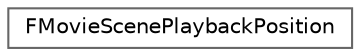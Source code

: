 digraph "Graphical Class Hierarchy"
{
 // INTERACTIVE_SVG=YES
 // LATEX_PDF_SIZE
  bgcolor="transparent";
  edge [fontname=Helvetica,fontsize=10,labelfontname=Helvetica,labelfontsize=10];
  node [fontname=Helvetica,fontsize=10,shape=box,height=0.2,width=0.4];
  rankdir="LR";
  Node0 [id="Node000000",label="FMovieScenePlaybackPosition",height=0.2,width=0.4,color="grey40", fillcolor="white", style="filled",URL="$da/dd8/structFMovieScenePlaybackPosition.html",tooltip="Helper class designed to abstract the complexity of calculating evaluation ranges for previous times ..."];
}
